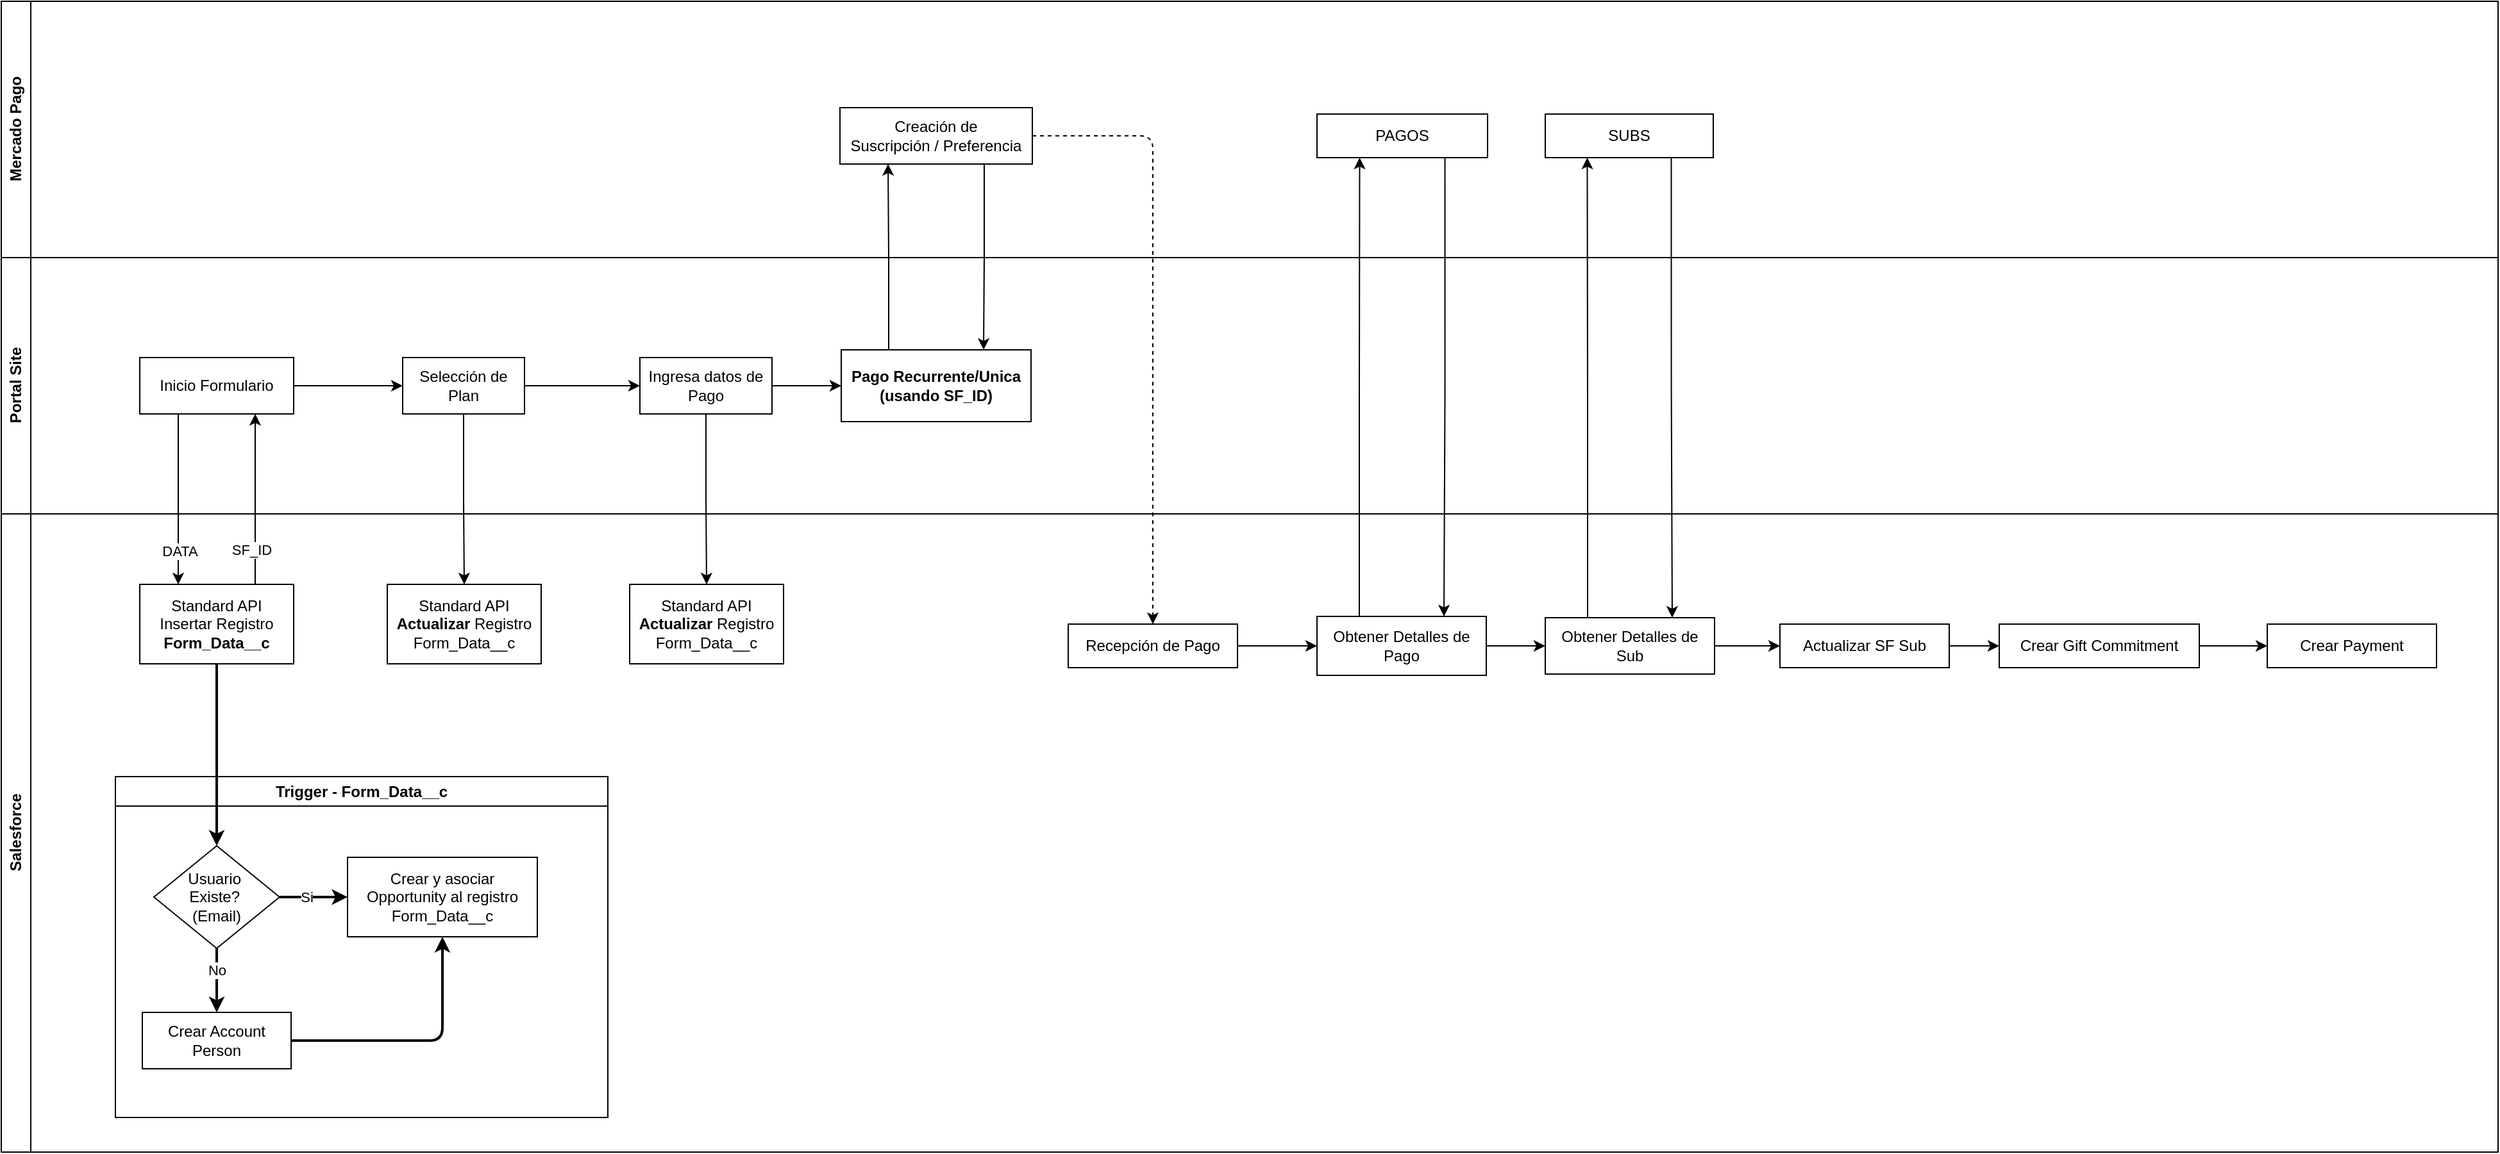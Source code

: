 <mxfile>
    <diagram name="Page-1" id="r0YyQqn12PZraKubwPXk">
        <mxGraphModel dx="2136" dy="691" grid="0" gridSize="10" guides="1" tooltips="1" connect="1" arrows="1" fold="1" page="0" pageScale="1" pageWidth="827" pageHeight="1169" math="0" shadow="0">
            <root>
                <mxCell id="0"/>
                <mxCell id="1" parent="0"/>
                <mxCell id="y37O_EtNxGeb2DHq4B8L-5" value="Portal Site" style="swimlane;horizontal=0;whiteSpace=wrap;html=1;" parent="1" vertex="1">
                    <mxGeometry x="-62" y="317" width="1947" height="200" as="geometry"/>
                </mxCell>
                <mxCell id="y37O_EtNxGeb2DHq4B8L-11" style="edgeStyle=orthogonalEdgeStyle;rounded=0;orthogonalLoop=1;jettySize=auto;html=1;exitX=1;exitY=0.5;exitDx=0;exitDy=0;entryX=0;entryY=0.5;entryDx=0;entryDy=0;" parent="y37O_EtNxGeb2DHq4B8L-5" source="y37O_EtNxGeb2DHq4B8L-2" target="y37O_EtNxGeb2DHq4B8L-10" edge="1">
                    <mxGeometry relative="1" as="geometry"/>
                </mxCell>
                <mxCell id="y37O_EtNxGeb2DHq4B8L-2" value="Inicio Formulario" style="rounded=0;whiteSpace=wrap;html=1;" parent="y37O_EtNxGeb2DHq4B8L-5" vertex="1">
                    <mxGeometry x="108" y="78" width="120" height="44" as="geometry"/>
                </mxCell>
                <mxCell id="y37O_EtNxGeb2DHq4B8L-14" style="edgeStyle=orthogonalEdgeStyle;rounded=0;orthogonalLoop=1;jettySize=auto;html=1;exitX=1;exitY=0.5;exitDx=0;exitDy=0;entryX=0;entryY=0.5;entryDx=0;entryDy=0;" parent="y37O_EtNxGeb2DHq4B8L-5" source="y37O_EtNxGeb2DHq4B8L-10" target="y37O_EtNxGeb2DHq4B8L-13" edge="1">
                    <mxGeometry relative="1" as="geometry"/>
                </mxCell>
                <mxCell id="y37O_EtNxGeb2DHq4B8L-10" value="Selección de Plan" style="rounded=0;whiteSpace=wrap;html=1;" parent="y37O_EtNxGeb2DHq4B8L-5" vertex="1">
                    <mxGeometry x="313" y="78" width="95" height="44" as="geometry"/>
                </mxCell>
                <mxCell id="y37O_EtNxGeb2DHq4B8L-15" style="edgeStyle=orthogonalEdgeStyle;rounded=0;orthogonalLoop=1;jettySize=auto;html=1;exitX=1;exitY=0.5;exitDx=0;exitDy=0;entryX=0;entryY=0.5;entryDx=0;entryDy=0;" parent="y37O_EtNxGeb2DHq4B8L-5" source="y37O_EtNxGeb2DHq4B8L-13" target="y37O_EtNxGeb2DHq4B8L-12" edge="1">
                    <mxGeometry relative="1" as="geometry"/>
                </mxCell>
                <mxCell id="y37O_EtNxGeb2DHq4B8L-13" value="Ingresa datos de Pago" style="rounded=0;whiteSpace=wrap;html=1;" parent="y37O_EtNxGeb2DHq4B8L-5" vertex="1">
                    <mxGeometry x="498" y="78" width="103" height="44" as="geometry"/>
                </mxCell>
                <mxCell id="y37O_EtNxGeb2DHq4B8L-12" value="Pago Recurrente/Unica&lt;div&gt;(usando SF_ID)&lt;/div&gt;" style="rounded=0;whiteSpace=wrap;html=1;fontStyle=1" parent="y37O_EtNxGeb2DHq4B8L-5" vertex="1">
                    <mxGeometry x="655" y="72" width="148" height="56" as="geometry"/>
                </mxCell>
                <mxCell id="y37O_EtNxGeb2DHq4B8L-6" value="Salesforce" style="swimlane;horizontal=0;whiteSpace=wrap;html=1;" parent="1" vertex="1">
                    <mxGeometry x="-62" y="517" width="1947" height="498" as="geometry"/>
                </mxCell>
                <mxCell id="y37O_EtNxGeb2DHq4B8L-53" style="edgeStyle=orthogonalEdgeStyle;shape=connector;curved=0;rounded=1;orthogonalLoop=1;jettySize=auto;html=1;exitX=1;exitY=0.5;exitDx=0;exitDy=0;entryX=0;entryY=0.5;entryDx=0;entryDy=0;strokeColor=default;align=center;verticalAlign=middle;fontFamily=Helvetica;fontSize=11;fontColor=default;labelBackgroundColor=default;endArrow=classic;" parent="y37O_EtNxGeb2DHq4B8L-6" source="y37O_EtNxGeb2DHq4B8L-48" target="y37O_EtNxGeb2DHq4B8L-50" edge="1">
                    <mxGeometry relative="1" as="geometry"/>
                </mxCell>
                <mxCell id="y37O_EtNxGeb2DHq4B8L-48" value="Recepción de Pago" style="rounded=0;whiteSpace=wrap;html=1;" parent="y37O_EtNxGeb2DHq4B8L-6" vertex="1">
                    <mxGeometry x="832" y="86" width="132" height="34" as="geometry"/>
                </mxCell>
                <mxCell id="y37O_EtNxGeb2DHq4B8L-57" style="edgeStyle=orthogonalEdgeStyle;shape=connector;curved=0;rounded=1;orthogonalLoop=1;jettySize=auto;html=1;exitX=1;exitY=0.5;exitDx=0;exitDy=0;entryX=0;entryY=0.5;entryDx=0;entryDy=0;strokeColor=default;align=center;verticalAlign=middle;fontFamily=Helvetica;fontSize=11;fontColor=default;labelBackgroundColor=default;endArrow=classic;" parent="y37O_EtNxGeb2DHq4B8L-6" source="y37O_EtNxGeb2DHq4B8L-50" target="y37O_EtNxGeb2DHq4B8L-56" edge="1">
                    <mxGeometry relative="1" as="geometry"/>
                </mxCell>
                <mxCell id="y37O_EtNxGeb2DHq4B8L-50" value="Obtener Detalles de Pago" style="rounded=0;whiteSpace=wrap;html=1;fontStyle=0" parent="y37O_EtNxGeb2DHq4B8L-6" vertex="1">
                    <mxGeometry x="1026" y="80" width="132" height="46" as="geometry"/>
                </mxCell>
                <mxCell id="y37O_EtNxGeb2DHq4B8L-61" style="edgeStyle=orthogonalEdgeStyle;shape=connector;curved=0;rounded=1;orthogonalLoop=1;jettySize=auto;html=1;exitX=1;exitY=0.5;exitDx=0;exitDy=0;entryX=0;entryY=0.5;entryDx=0;entryDy=0;strokeColor=default;align=center;verticalAlign=middle;fontFamily=Helvetica;fontSize=11;fontColor=default;labelBackgroundColor=default;endArrow=classic;" parent="y37O_EtNxGeb2DHq4B8L-6" source="y37O_EtNxGeb2DHq4B8L-56" target="y37O_EtNxGeb2DHq4B8L-60" edge="1">
                    <mxGeometry relative="1" as="geometry"/>
                </mxCell>
                <mxCell id="y37O_EtNxGeb2DHq4B8L-56" value="Obtener Detalles de&lt;div&gt;Sub&lt;/div&gt;" style="rounded=0;whiteSpace=wrap;html=1;" parent="y37O_EtNxGeb2DHq4B8L-6" vertex="1">
                    <mxGeometry x="1204" y="81" width="132" height="44" as="geometry"/>
                </mxCell>
                <mxCell id="y37O_EtNxGeb2DHq4B8L-63" style="edgeStyle=orthogonalEdgeStyle;shape=connector;curved=0;rounded=1;orthogonalLoop=1;jettySize=auto;html=1;exitX=1;exitY=0.5;exitDx=0;exitDy=0;entryX=0;entryY=0.5;entryDx=0;entryDy=0;strokeColor=default;align=center;verticalAlign=middle;fontFamily=Helvetica;fontSize=11;fontColor=default;labelBackgroundColor=default;endArrow=classic;" parent="y37O_EtNxGeb2DHq4B8L-6" source="y37O_EtNxGeb2DHq4B8L-60" target="y37O_EtNxGeb2DHq4B8L-62" edge="1">
                    <mxGeometry relative="1" as="geometry"/>
                </mxCell>
                <mxCell id="y37O_EtNxGeb2DHq4B8L-60" value="Actualizar SF Sub" style="rounded=0;whiteSpace=wrap;html=1;" parent="y37O_EtNxGeb2DHq4B8L-6" vertex="1">
                    <mxGeometry x="1387" y="86" width="132" height="34" as="geometry"/>
                </mxCell>
                <mxCell id="y37O_EtNxGeb2DHq4B8L-65" style="edgeStyle=orthogonalEdgeStyle;shape=connector;curved=0;rounded=1;orthogonalLoop=1;jettySize=auto;html=1;exitX=1;exitY=0.5;exitDx=0;exitDy=0;entryX=0;entryY=0.5;entryDx=0;entryDy=0;strokeColor=default;align=center;verticalAlign=middle;fontFamily=Helvetica;fontSize=11;fontColor=default;labelBackgroundColor=default;endArrow=classic;" parent="y37O_EtNxGeb2DHq4B8L-6" source="y37O_EtNxGeb2DHq4B8L-62" target="y37O_EtNxGeb2DHq4B8L-64" edge="1">
                    <mxGeometry relative="1" as="geometry"/>
                </mxCell>
                <mxCell id="y37O_EtNxGeb2DHq4B8L-62" value="Crear Gift Commitment" style="rounded=0;whiteSpace=wrap;html=1;" parent="y37O_EtNxGeb2DHq4B8L-6" vertex="1">
                    <mxGeometry x="1558" y="86" width="156" height="34" as="geometry"/>
                </mxCell>
                <mxCell id="y37O_EtNxGeb2DHq4B8L-64" value="Crear Payment" style="rounded=0;whiteSpace=wrap;html=1;" parent="y37O_EtNxGeb2DHq4B8L-6" vertex="1">
                    <mxGeometry x="1767" y="86" width="132" height="34" as="geometry"/>
                </mxCell>
                <mxCell id="lf90Kp6TcROZ7QwA9xwM-1" value="Standard API&lt;div&gt;Insertar Registro&lt;/div&gt;&lt;div&gt;&lt;b&gt;Form_Data__c&lt;/b&gt;&lt;/div&gt;" style="rounded=0;whiteSpace=wrap;html=1;" parent="y37O_EtNxGeb2DHq4B8L-6" vertex="1">
                    <mxGeometry x="108" y="55" width="120" height="62" as="geometry"/>
                </mxCell>
                <mxCell id="lf90Kp6TcROZ7QwA9xwM-7" value="Trigger - Form_Data__c" style="swimlane;whiteSpace=wrap;html=1;strokeWidth=1;" parent="y37O_EtNxGeb2DHq4B8L-6" vertex="1">
                    <mxGeometry x="89" y="205" width="384" height="266" as="geometry"/>
                </mxCell>
                <mxCell id="y37O_EtNxGeb2DHq4B8L-36" value="Usuario&amp;nbsp;&lt;div&gt;Existe?&amp;nbsp;&lt;/div&gt;&lt;div&gt;(Email)&lt;/div&gt;" style="rhombus;whiteSpace=wrap;html=1;" parent="lf90Kp6TcROZ7QwA9xwM-7" vertex="1">
                    <mxGeometry x="30" y="54" width="98" height="80" as="geometry"/>
                </mxCell>
                <mxCell id="y37O_EtNxGeb2DHq4B8L-40" value="Crear y asociar Opportunity al registro Form_Data__c" style="rounded=0;whiteSpace=wrap;html=1;" parent="lf90Kp6TcROZ7QwA9xwM-7" vertex="1">
                    <mxGeometry x="181" y="63" width="148" height="62" as="geometry"/>
                </mxCell>
                <mxCell id="y37O_EtNxGeb2DHq4B8L-42" style="edgeStyle=orthogonalEdgeStyle;shape=connector;curved=0;rounded=1;orthogonalLoop=1;jettySize=auto;html=1;exitX=1;exitY=0.5;exitDx=0;exitDy=0;entryX=0;entryY=0.5;entryDx=0;entryDy=0;strokeColor=default;align=center;verticalAlign=middle;fontFamily=Helvetica;fontSize=11;fontColor=default;labelBackgroundColor=default;endArrow=classic;strokeWidth=2;" parent="lf90Kp6TcROZ7QwA9xwM-7" source="y37O_EtNxGeb2DHq4B8L-36" target="y37O_EtNxGeb2DHq4B8L-40" edge="1">
                    <mxGeometry relative="1" as="geometry"/>
                </mxCell>
                <mxCell id="3" value="Si" style="edgeLabel;html=1;align=center;verticalAlign=middle;resizable=0;points=[];" parent="y37O_EtNxGeb2DHq4B8L-42" vertex="1" connectable="0">
                    <mxGeometry x="-0.06" y="-1" relative="1" as="geometry">
                        <mxPoint x="-4" y="-1" as="offset"/>
                    </mxGeometry>
                </mxCell>
                <mxCell id="y37O_EtNxGeb2DHq4B8L-37" value="Crear Account Person" style="rounded=0;whiteSpace=wrap;html=1;" parent="lf90Kp6TcROZ7QwA9xwM-7" vertex="1">
                    <mxGeometry x="21" y="184" width="116" height="44" as="geometry"/>
                </mxCell>
                <mxCell id="y37O_EtNxGeb2DHq4B8L-39" style="edgeStyle=orthogonalEdgeStyle;shape=connector;curved=0;rounded=1;orthogonalLoop=1;jettySize=auto;html=1;exitX=0.5;exitY=1;exitDx=0;exitDy=0;entryX=0.5;entryY=0;entryDx=0;entryDy=0;strokeColor=default;align=center;verticalAlign=middle;fontFamily=Helvetica;fontSize=11;fontColor=default;labelBackgroundColor=default;endArrow=classic;strokeWidth=2;" parent="lf90Kp6TcROZ7QwA9xwM-7" source="y37O_EtNxGeb2DHq4B8L-36" target="y37O_EtNxGeb2DHq4B8L-37" edge="1">
                    <mxGeometry relative="1" as="geometry"/>
                </mxCell>
                <mxCell id="5" value="No" style="edgeLabel;html=1;align=center;verticalAlign=middle;resizable=0;points=[];" parent="y37O_EtNxGeb2DHq4B8L-39" vertex="1" connectable="0">
                    <mxGeometry x="-0.319" relative="1" as="geometry">
                        <mxPoint as="offset"/>
                    </mxGeometry>
                </mxCell>
                <mxCell id="4" style="edgeStyle=orthogonalEdgeStyle;html=1;exitX=1;exitY=0.5;exitDx=0;exitDy=0;entryX=0.5;entryY=1;entryDx=0;entryDy=0;strokeWidth=2;" parent="lf90Kp6TcROZ7QwA9xwM-7" source="y37O_EtNxGeb2DHq4B8L-37" target="y37O_EtNxGeb2DHq4B8L-40" edge="1">
                    <mxGeometry relative="1" as="geometry"/>
                </mxCell>
                <mxCell id="lf90Kp6TcROZ7QwA9xwM-6" style="edgeStyle=orthogonalEdgeStyle;rounded=0;orthogonalLoop=1;jettySize=auto;html=1;exitX=0.5;exitY=1;exitDx=0;exitDy=0;entryX=0.5;entryY=0;entryDx=0;entryDy=0;strokeWidth=2;" parent="y37O_EtNxGeb2DHq4B8L-6" source="lf90Kp6TcROZ7QwA9xwM-1" target="y37O_EtNxGeb2DHq4B8L-36" edge="1">
                    <mxGeometry relative="1" as="geometry"/>
                </mxCell>
                <mxCell id="lf90Kp6TcROZ7QwA9xwM-10" value="Standard API&lt;div&gt;&lt;b&gt;Actualizar &lt;/b&gt;Registro&lt;/div&gt;&lt;div&gt;Form_Data__c&lt;/div&gt;" style="rounded=0;whiteSpace=wrap;html=1;" parent="y37O_EtNxGeb2DHq4B8L-6" vertex="1">
                    <mxGeometry x="301" y="55" width="120" height="62" as="geometry"/>
                </mxCell>
                <mxCell id="lf90Kp6TcROZ7QwA9xwM-12" value="Standard API&lt;div&gt;&lt;b&gt;Actualizar &lt;/b&gt;Registro&lt;/div&gt;&lt;div&gt;Form_Data__c&lt;/div&gt;" style="rounded=0;whiteSpace=wrap;html=1;" parent="y37O_EtNxGeb2DHq4B8L-6" vertex="1">
                    <mxGeometry x="490" y="55" width="120" height="62" as="geometry"/>
                </mxCell>
                <mxCell id="y37O_EtNxGeb2DHq4B8L-8" value="Mercado Pago" style="swimlane;horizontal=0;whiteSpace=wrap;html=1;" parent="1" vertex="1">
                    <mxGeometry x="-62" y="117" width="1947" height="200" as="geometry"/>
                </mxCell>
                <mxCell id="y37O_EtNxGeb2DHq4B8L-16" value="Creación de&lt;div&gt;Suscripción / Preferencia&lt;/div&gt;" style="rounded=0;whiteSpace=wrap;html=1;" parent="y37O_EtNxGeb2DHq4B8L-8" vertex="1">
                    <mxGeometry x="654" y="83" width="150" height="44" as="geometry"/>
                </mxCell>
                <mxCell id="y37O_EtNxGeb2DHq4B8L-51" value="SUBS" style="rounded=0;whiteSpace=wrap;html=1;" parent="y37O_EtNxGeb2DHq4B8L-8" vertex="1">
                    <mxGeometry x="1204" y="88" width="131" height="34" as="geometry"/>
                </mxCell>
                <mxCell id="y37O_EtNxGeb2DHq4B8L-52" value="PAGOS" style="rounded=0;whiteSpace=wrap;html=1;" parent="y37O_EtNxGeb2DHq4B8L-8" vertex="1">
                    <mxGeometry x="1026" y="88" width="133" height="34" as="geometry"/>
                </mxCell>
                <mxCell id="y37O_EtNxGeb2DHq4B8L-19" style="edgeStyle=orthogonalEdgeStyle;rounded=0;orthogonalLoop=1;jettySize=auto;html=1;exitX=0.75;exitY=1;exitDx=0;exitDy=0;entryX=0.75;entryY=0;entryDx=0;entryDy=0;" parent="1" source="y37O_EtNxGeb2DHq4B8L-16" target="y37O_EtNxGeb2DHq4B8L-12" edge="1">
                    <mxGeometry relative="1" as="geometry"/>
                </mxCell>
                <mxCell id="y37O_EtNxGeb2DHq4B8L-18" style="edgeStyle=orthogonalEdgeStyle;rounded=0;orthogonalLoop=1;jettySize=auto;html=1;exitX=0.25;exitY=0;exitDx=0;exitDy=0;entryX=0.25;entryY=1;entryDx=0;entryDy=0;" parent="1" source="y37O_EtNxGeb2DHq4B8L-12" target="y37O_EtNxGeb2DHq4B8L-16" edge="1">
                    <mxGeometry relative="1" as="geometry"/>
                </mxCell>
                <mxCell id="y37O_EtNxGeb2DHq4B8L-49" style="edgeStyle=orthogonalEdgeStyle;shape=connector;curved=0;rounded=1;orthogonalLoop=1;jettySize=auto;html=1;exitX=1;exitY=0.5;exitDx=0;exitDy=0;entryX=0.5;entryY=0;entryDx=0;entryDy=0;strokeColor=default;align=center;verticalAlign=middle;fontFamily=Helvetica;fontSize=11;fontColor=default;labelBackgroundColor=default;endArrow=classic;dashed=1;" parent="1" source="y37O_EtNxGeb2DHq4B8L-16" target="y37O_EtNxGeb2DHq4B8L-48" edge="1">
                    <mxGeometry relative="1" as="geometry"/>
                </mxCell>
                <mxCell id="y37O_EtNxGeb2DHq4B8L-54" style="edgeStyle=orthogonalEdgeStyle;shape=connector;curved=0;rounded=1;orthogonalLoop=1;jettySize=auto;html=1;exitX=0.25;exitY=0;exitDx=0;exitDy=0;entryX=0.25;entryY=1;entryDx=0;entryDy=0;strokeColor=default;align=center;verticalAlign=middle;fontFamily=Helvetica;fontSize=11;fontColor=default;labelBackgroundColor=default;endArrow=classic;" parent="1" source="y37O_EtNxGeb2DHq4B8L-50" target="y37O_EtNxGeb2DHq4B8L-52" edge="1">
                    <mxGeometry relative="1" as="geometry"/>
                </mxCell>
                <mxCell id="y37O_EtNxGeb2DHq4B8L-55" style="edgeStyle=orthogonalEdgeStyle;shape=connector;curved=0;rounded=1;orthogonalLoop=1;jettySize=auto;html=1;exitX=0.75;exitY=1;exitDx=0;exitDy=0;entryX=0.75;entryY=0;entryDx=0;entryDy=0;strokeColor=default;align=center;verticalAlign=middle;fontFamily=Helvetica;fontSize=11;fontColor=default;labelBackgroundColor=default;endArrow=classic;" parent="1" source="y37O_EtNxGeb2DHq4B8L-52" target="y37O_EtNxGeb2DHq4B8L-50" edge="1">
                    <mxGeometry relative="1" as="geometry"/>
                </mxCell>
                <mxCell id="y37O_EtNxGeb2DHq4B8L-58" style="edgeStyle=orthogonalEdgeStyle;shape=connector;curved=0;rounded=1;orthogonalLoop=1;jettySize=auto;html=1;exitX=0.25;exitY=0;exitDx=0;exitDy=0;entryX=0.25;entryY=1;entryDx=0;entryDy=0;strokeColor=default;align=center;verticalAlign=middle;fontFamily=Helvetica;fontSize=11;fontColor=default;labelBackgroundColor=default;endArrow=classic;" parent="1" source="y37O_EtNxGeb2DHq4B8L-56" target="y37O_EtNxGeb2DHq4B8L-51" edge="1">
                    <mxGeometry relative="1" as="geometry"/>
                </mxCell>
                <mxCell id="y37O_EtNxGeb2DHq4B8L-59" style="edgeStyle=orthogonalEdgeStyle;shape=connector;curved=0;rounded=1;orthogonalLoop=1;jettySize=auto;html=1;exitX=0.75;exitY=1;exitDx=0;exitDy=0;entryX=0.75;entryY=0;entryDx=0;entryDy=0;strokeColor=default;align=center;verticalAlign=middle;fontFamily=Helvetica;fontSize=11;fontColor=default;labelBackgroundColor=default;endArrow=classic;" parent="1" source="y37O_EtNxGeb2DHq4B8L-51" target="y37O_EtNxGeb2DHq4B8L-56" edge="1">
                    <mxGeometry relative="1" as="geometry"/>
                </mxCell>
                <mxCell id="lf90Kp6TcROZ7QwA9xwM-2" style="edgeStyle=orthogonalEdgeStyle;rounded=0;orthogonalLoop=1;jettySize=auto;html=1;exitX=0.25;exitY=1;exitDx=0;exitDy=0;entryX=0.25;entryY=0;entryDx=0;entryDy=0;" parent="1" source="y37O_EtNxGeb2DHq4B8L-2" target="lf90Kp6TcROZ7QwA9xwM-1" edge="1">
                    <mxGeometry relative="1" as="geometry"/>
                </mxCell>
                <mxCell id="lf90Kp6TcROZ7QwA9xwM-5" value="DATA" style="edgeLabel;html=1;align=center;verticalAlign=middle;resizable=0;points=[];" parent="lf90Kp6TcROZ7QwA9xwM-2" vertex="1" connectable="0">
                    <mxGeometry x="0.419" relative="1" as="geometry">
                        <mxPoint x="1" y="12" as="offset"/>
                    </mxGeometry>
                </mxCell>
                <mxCell id="lf90Kp6TcROZ7QwA9xwM-3" style="edgeStyle=orthogonalEdgeStyle;rounded=0;orthogonalLoop=1;jettySize=auto;html=1;exitX=0.75;exitY=0;exitDx=0;exitDy=0;entryX=0.75;entryY=1;entryDx=0;entryDy=0;" parent="1" source="lf90Kp6TcROZ7QwA9xwM-1" target="y37O_EtNxGeb2DHq4B8L-2" edge="1">
                    <mxGeometry relative="1" as="geometry"/>
                </mxCell>
                <mxCell id="lf90Kp6TcROZ7QwA9xwM-4" value="SF_ID" style="edgeLabel;html=1;align=center;verticalAlign=middle;resizable=0;points=[];" parent="lf90Kp6TcROZ7QwA9xwM-3" vertex="1" connectable="0">
                    <mxGeometry x="-0.455" y="3" relative="1" as="geometry">
                        <mxPoint y="9" as="offset"/>
                    </mxGeometry>
                </mxCell>
                <mxCell id="lf90Kp6TcROZ7QwA9xwM-11" style="edgeStyle=orthogonalEdgeStyle;rounded=0;orthogonalLoop=1;jettySize=auto;html=1;exitX=0.5;exitY=1;exitDx=0;exitDy=0;entryX=0.5;entryY=0;entryDx=0;entryDy=0;" parent="1" source="y37O_EtNxGeb2DHq4B8L-10" target="lf90Kp6TcROZ7QwA9xwM-10" edge="1">
                    <mxGeometry relative="1" as="geometry"/>
                </mxCell>
                <mxCell id="lf90Kp6TcROZ7QwA9xwM-13" style="edgeStyle=orthogonalEdgeStyle;rounded=0;orthogonalLoop=1;jettySize=auto;html=1;exitX=0.5;exitY=1;exitDx=0;exitDy=0;entryX=0.5;entryY=0;entryDx=0;entryDy=0;" parent="1" source="y37O_EtNxGeb2DHq4B8L-13" target="lf90Kp6TcROZ7QwA9xwM-12" edge="1">
                    <mxGeometry relative="1" as="geometry"/>
                </mxCell>
            </root>
        </mxGraphModel>
    </diagram>
</mxfile>